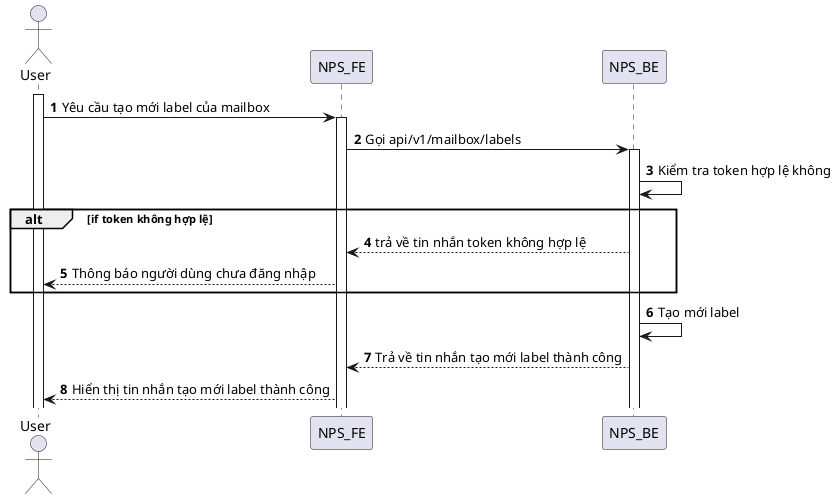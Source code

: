 @startuml
autonumber
actor User
activate User
User -> NPS_FE: Yêu cầu tạo mới label của mailbox
activate NPS_FE
NPS_FE -> NPS_BE: Gọi api/v1/mailbox/labels
activate NPS_BE
NPS_BE -> NPS_BE: Kiểm tra token hợp lệ không
alt if token không hợp lệ
NPS_BE --> NPS_FE: trả về tin nhắn token không hợp lệ
NPS_FE --> User: Thông báo người dùng chưa đăng nhập
end
NPS_BE -> NPS_BE: Tạo mới label
NPS_BE --> NPS_FE: Trả về tin nhắn tạo mới label thành công
NPS_FE --> User: Hiển thị tin nhắn tạo mới label thành công
@enduml